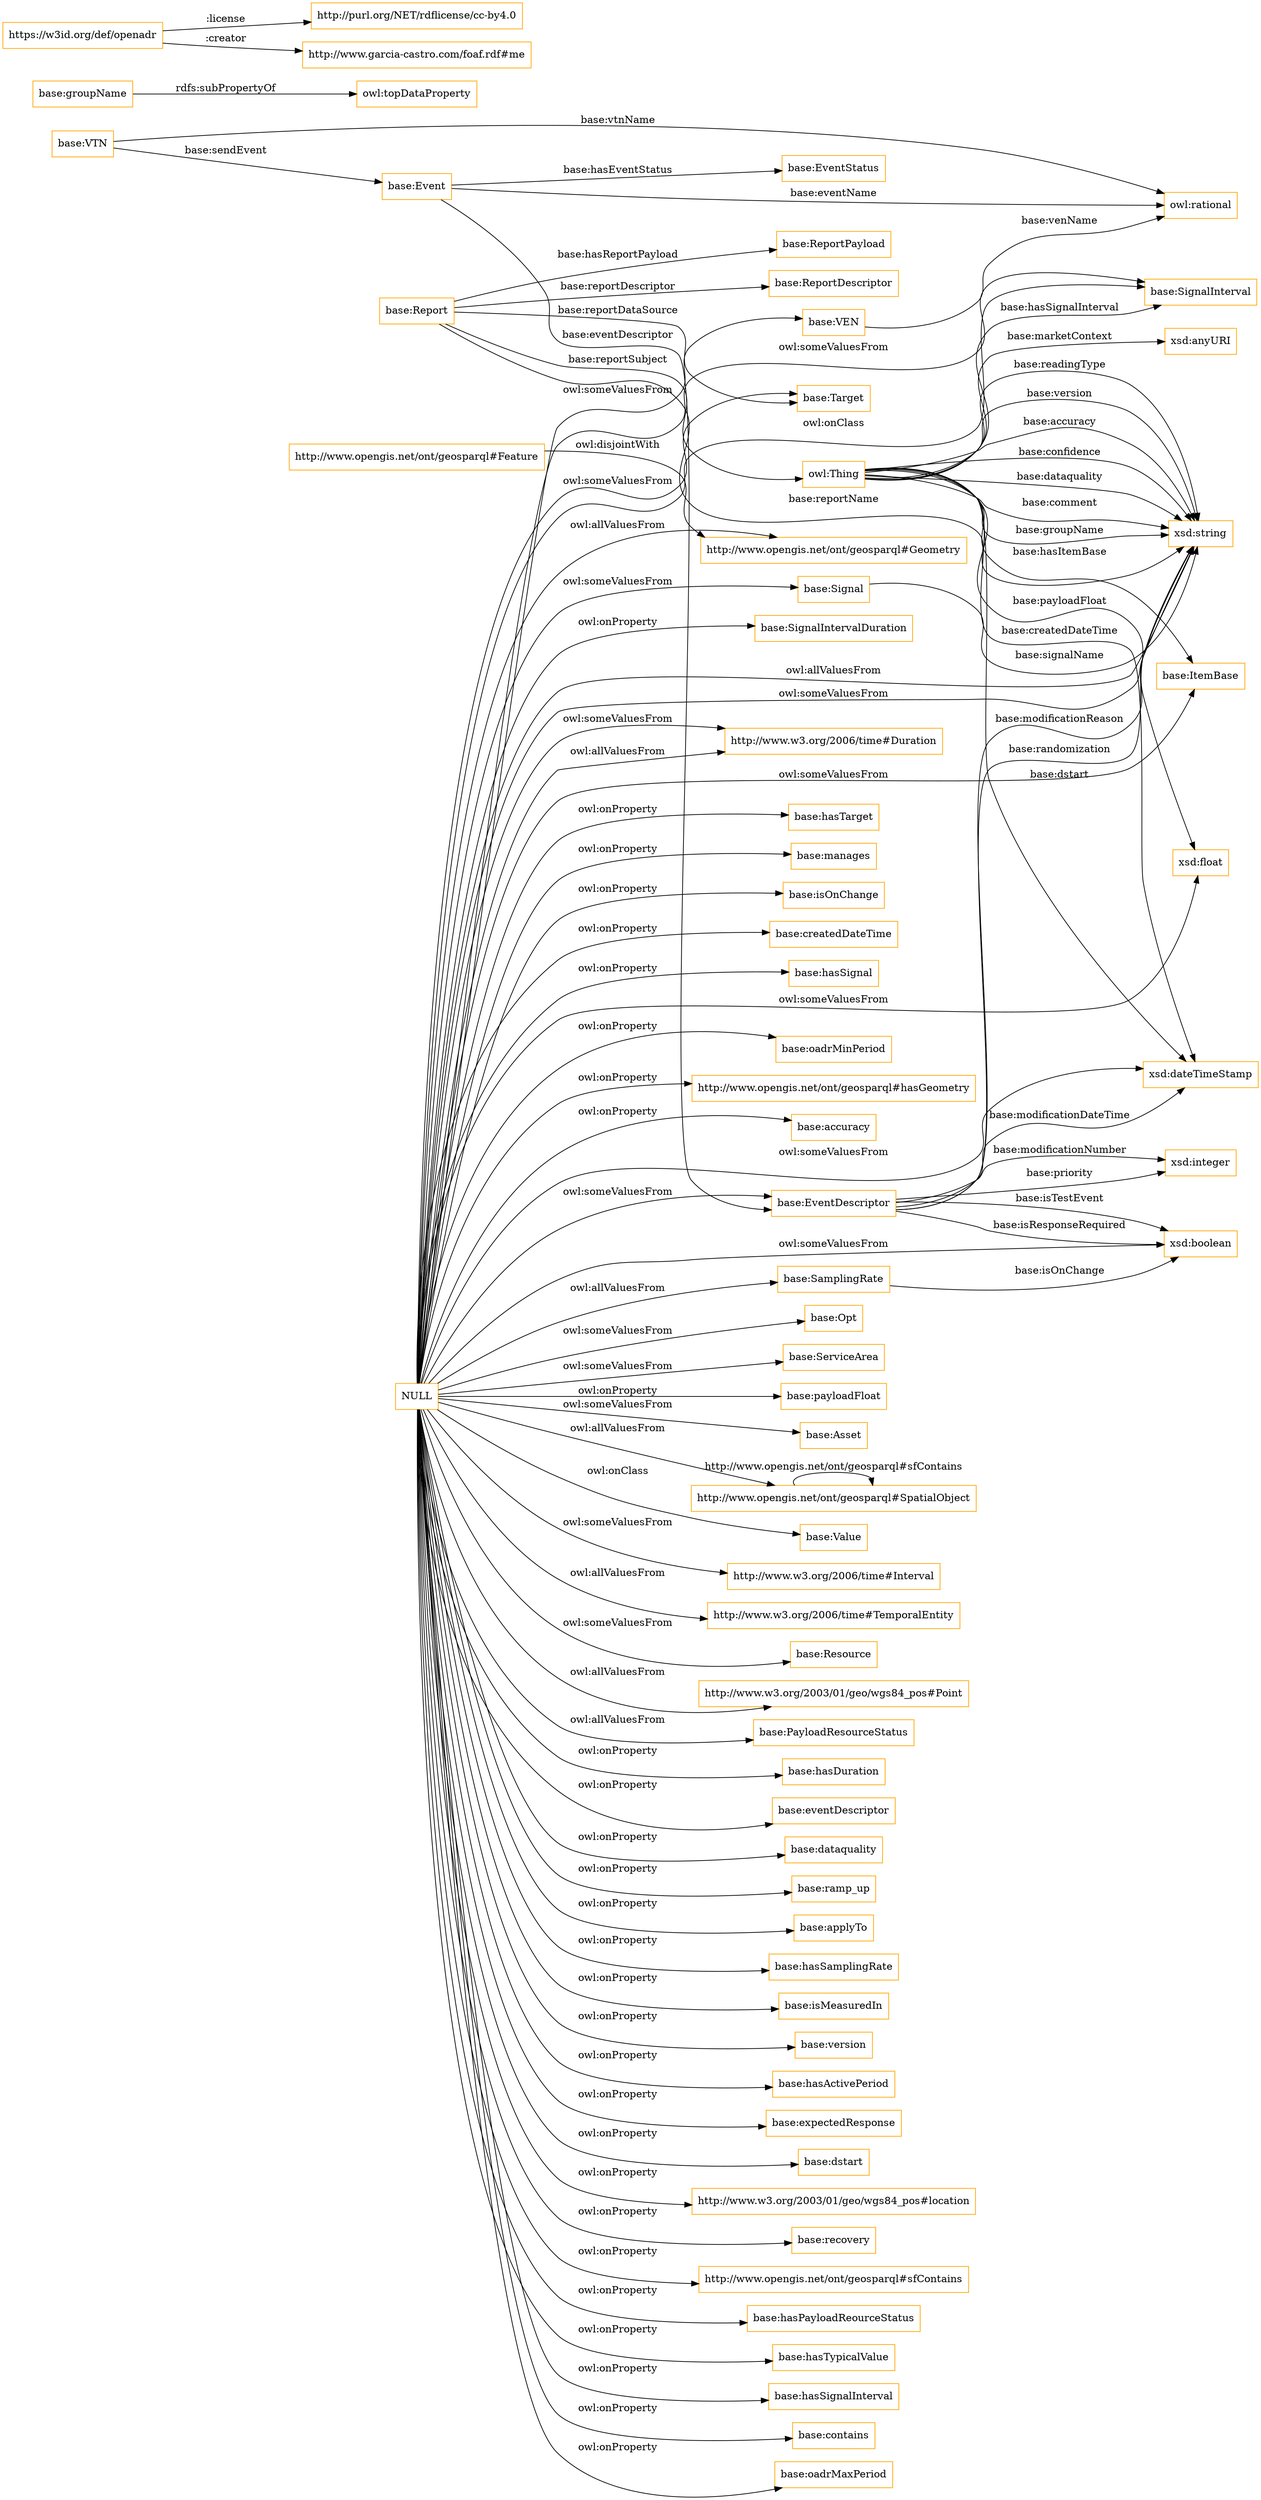 digraph ar2dtool_diagram { 
rankdir=LR;
size="1501"
node [shape = rectangle, color="orange"]; "base:SignalInterval" "http://www.w3.org/2006/time#Duration" "base:VEN" "base:Signal" "base:Opt" "base:ItemBase" "base:EventStatus" "base:ServiceArea" "base:ReportDescriptor" "base:SamplingRate" "base:VTN" "http://www.opengis.net/ont/geosparql#Geometry" "base:Target" "base:Asset" "http://www.opengis.net/ont/geosparql#SpatialObject" "base:Event" "base:Value" "http://www.w3.org/2006/time#Interval" "http://www.w3.org/2006/time#TemporalEntity" "base:Resource" "base:EventDescriptor" "http://www.opengis.net/ont/geosparql#Feature" "base:ReportPayload" "http://www.w3.org/2003/01/geo/wgs84_pos#Point" "base:PayloadResourceStatus" "base:Report" ; /*classes style*/
	"NULL" -> "base:hasDuration" [ label = "owl:onProperty" ];
	"NULL" -> "base:Signal" [ label = "owl:someValuesFrom" ];
	"NULL" -> "base:eventDescriptor" [ label = "owl:onProperty" ];
	"NULL" -> "base:Resource" [ label = "owl:someValuesFrom" ];
	"NULL" -> "http://www.w3.org/2006/time#TemporalEntity" [ label = "owl:allValuesFrom" ];
	"NULL" -> "base:dataquality" [ label = "owl:onProperty" ];
	"NULL" -> "xsd:float" [ label = "owl:someValuesFrom" ];
	"NULL" -> "base:ramp_up" [ label = "owl:onProperty" ];
	"NULL" -> "xsd:string" [ label = "owl:allValuesFrom" ];
	"NULL" -> "base:applyTo" [ label = "owl:onProperty" ];
	"NULL" -> "base:hasSamplingRate" [ label = "owl:onProperty" ];
	"NULL" -> "xsd:dateTimeStamp" [ label = "owl:someValuesFrom" ];
	"NULL" -> "http://www.w3.org/2006/time#Duration" [ label = "owl:someValuesFrom" ];
	"NULL" -> "base:EventDescriptor" [ label = "owl:someValuesFrom" ];
	"NULL" -> "base:isMeasuredIn" [ label = "owl:onProperty" ];
	"NULL" -> "xsd:boolean" [ label = "owl:someValuesFrom" ];
	"NULL" -> "base:version" [ label = "owl:onProperty" ];
	"NULL" -> "base:hasActivePeriod" [ label = "owl:onProperty" ];
	"NULL" -> "base:expectedResponse" [ label = "owl:onProperty" ];
	"NULL" -> "base:dstart" [ label = "owl:onProperty" ];
	"NULL" -> "http://www.w3.org/2003/01/geo/wgs84_pos#location" [ label = "owl:onProperty" ];
	"NULL" -> "base:recovery" [ label = "owl:onProperty" ];
	"NULL" -> "http://www.opengis.net/ont/geosparql#sfContains" [ label = "owl:onProperty" ];
	"NULL" -> "base:hasPayloadReourceStatus" [ label = "owl:onProperty" ];
	"NULL" -> "base:hasTypicalValue" [ label = "owl:onProperty" ];
	"NULL" -> "base:hasSignalInterval" [ label = "owl:onProperty" ];
	"NULL" -> "base:contains" [ label = "owl:onProperty" ];
	"NULL" -> "base:oadrMaxPeriod" [ label = "owl:onProperty" ];
	"NULL" -> "http://www.opengis.net/ont/geosparql#SpatialObject" [ label = "owl:allValuesFrom" ];
	"NULL" -> "base:SamplingRate" [ label = "owl:allValuesFrom" ];
	"NULL" -> "base:SignalIntervalDuration" [ label = "owl:onProperty" ];
	"NULL" -> "base:hasTarget" [ label = "owl:onProperty" ];
	"NULL" -> "http://www.w3.org/2003/01/geo/wgs84_pos#Point" [ label = "owl:allValuesFrom" ];
	"NULL" -> "base:ItemBase" [ label = "owl:someValuesFrom" ];
	"NULL" -> "base:manages" [ label = "owl:onProperty" ];
	"NULL" -> "http://www.opengis.net/ont/geosparql#Geometry" [ label = "owl:allValuesFrom" ];
	"NULL" -> "base:ServiceArea" [ label = "owl:someValuesFrom" ];
	"NULL" -> "base:VEN" [ label = "owl:someValuesFrom" ];
	"NULL" -> "base:isOnChange" [ label = "owl:onProperty" ];
	"NULL" -> "base:SignalInterval" [ label = "owl:someValuesFrom" ];
	"NULL" -> "base:PayloadResourceStatus" [ label = "owl:allValuesFrom" ];
	"NULL" -> "base:createdDateTime" [ label = "owl:onProperty" ];
	"NULL" -> "base:hasSignal" [ label = "owl:onProperty" ];
	"NULL" -> "http://www.w3.org/2006/time#Duration" [ label = "owl:allValuesFrom" ];
	"NULL" -> "base:Value" [ label = "owl:onClass" ];
	"NULL" -> "base:Opt" [ label = "owl:someValuesFrom" ];
	"NULL" -> "base:oadrMinPeriod" [ label = "owl:onProperty" ];
	"NULL" -> "http://www.opengis.net/ont/geosparql#hasGeometry" [ label = "owl:onProperty" ];
	"NULL" -> "base:Asset" [ label = "owl:someValuesFrom" ];
	"NULL" -> "base:accuracy" [ label = "owl:onProperty" ];
	"NULL" -> "base:Target" [ label = "owl:someValuesFrom" ];
	"NULL" -> "http://www.w3.org/2006/time#Interval" [ label = "owl:someValuesFrom" ];
	"NULL" -> "base:SignalInterval" [ label = "owl:onClass" ];
	"NULL" -> "xsd:string" [ label = "owl:someValuesFrom" ];
	"NULL" -> "base:payloadFloat" [ label = "owl:onProperty" ];
	"base:groupName" -> "owl:topDataProperty" [ label = "rdfs:subPropertyOf" ];
	"http://www.opengis.net/ont/geosparql#Feature" -> "http://www.opengis.net/ont/geosparql#Geometry" [ label = "owl:disjointWith" ];
	"https://w3id.org/def/openadr" -> "http://purl.org/NET/rdflicense/cc-by4.0" [ label = ":license" ];
	"https://w3id.org/def/openadr" -> "http://www.garcia-castro.com/foaf.rdf#me" [ label = ":creator" ];
	"owl:Thing" -> "xsd:string" [ label = "base:confidence" ];
	"owl:Thing" -> "xsd:dateTimeStamp" [ label = "base:dstart" ];
	"owl:Thing" -> "xsd:string" [ label = "base:dataquality" ];
	"base:Report" -> "owl:Thing" [ label = "base:reportSubject" ];
	"base:Signal" -> "xsd:string" [ label = "base:signalName" ];
	"owl:Thing" -> "base:ItemBase" [ label = "base:hasItemBase" ];
	"owl:Thing" -> "xsd:string" [ label = "base:comment" ];
	"base:EventDescriptor" -> "xsd:dateTimeStamp" [ label = "base:modificationDateTime" ];
	"owl:Thing" -> "xsd:float" [ label = "base:payloadFloat" ];
	"http://www.opengis.net/ont/geosparql#SpatialObject" -> "http://www.opengis.net/ont/geosparql#SpatialObject" [ label = "http://www.opengis.net/ont/geosparql#sfContains" ];
	"owl:Thing" -> "xsd:string" [ label = "base:groupName" ];
	"owl:Thing" -> "xsd:anyURI" [ label = "base:marketContext" ];
	"base:EventDescriptor" -> "xsd:boolean" [ label = "base:isResponseRequired" ];
	"base:EventDescriptor" -> "xsd:integer" [ label = "base:modificationNumber" ];
	"owl:Thing" -> "xsd:string" [ label = "base:readingType" ];
	"base:EventDescriptor" -> "xsd:boolean" [ label = "base:isTestEvent" ];
	"owl:Thing" -> "base:SignalInterval" [ label = "base:hasSignalInterval" ];
	"base:VTN" -> "owl:rational" [ label = "base:vtnName" ];
	"owl:Thing" -> "xsd:dateTimeStamp" [ label = "base:createdDateTime" ];
	"base:Event" -> "base:EventDescriptor" [ label = "base:eventDescriptor" ];
	"base:VEN" -> "owl:rational" [ label = "base:venName" ];
	"base:Report" -> "xsd:string" [ label = "base:reportName" ];
	"base:Event" -> "base:EventStatus" [ label = "base:hasEventStatus" ];
	"owl:Thing" -> "xsd:string" [ label = "base:version" ];
	"base:SamplingRate" -> "xsd:boolean" [ label = "base:isOnChange" ];
	"base:EventDescriptor" -> "xsd:string" [ label = "base:modificationReason" ];
	"base:Report" -> "base:ReportDescriptor" [ label = "base:reportDescriptor" ];
	"base:Report" -> "base:Target" [ label = "base:reportDataSource" ];
	"base:Report" -> "base:ReportPayload" [ label = "base:hasReportPayload" ];
	"base:Event" -> "owl:rational" [ label = "base:eventName" ];
	"base:EventDescriptor" -> "xsd:string" [ label = "base:randomization" ];
	"base:VTN" -> "base:Event" [ label = "base:sendEvent" ];
	"owl:Thing" -> "xsd:string" [ label = "base:accuracy" ];
	"base:EventDescriptor" -> "xsd:integer" [ label = "base:priority" ];

}
